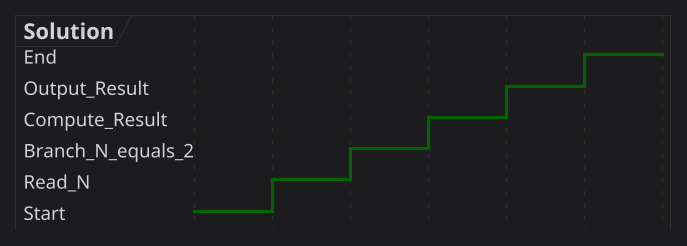 @startuml "Timing Diagram"

skinparam backgroundColor #1c1c1e
skinparam defaultFontColor #d1d1d6
skinparam defaultFontName "SF Pro Text"
skinparam dpi 150

skinparam timingDiagram {
    lineColor #d1d1d6
    borderColor #3a3a3c
    backgroundColor #1c1c1e
    lifetimeBackgroundColor #2c2c2e
}

hide time axis

robust Solution
@0 
Solution is Start
@1
Solution is Read_N
@2
Solution is Branch_N_equals_2
@3
Solution is Compute_Result
@4
Solution is Output_Result
@5
Solution is End

@enduml